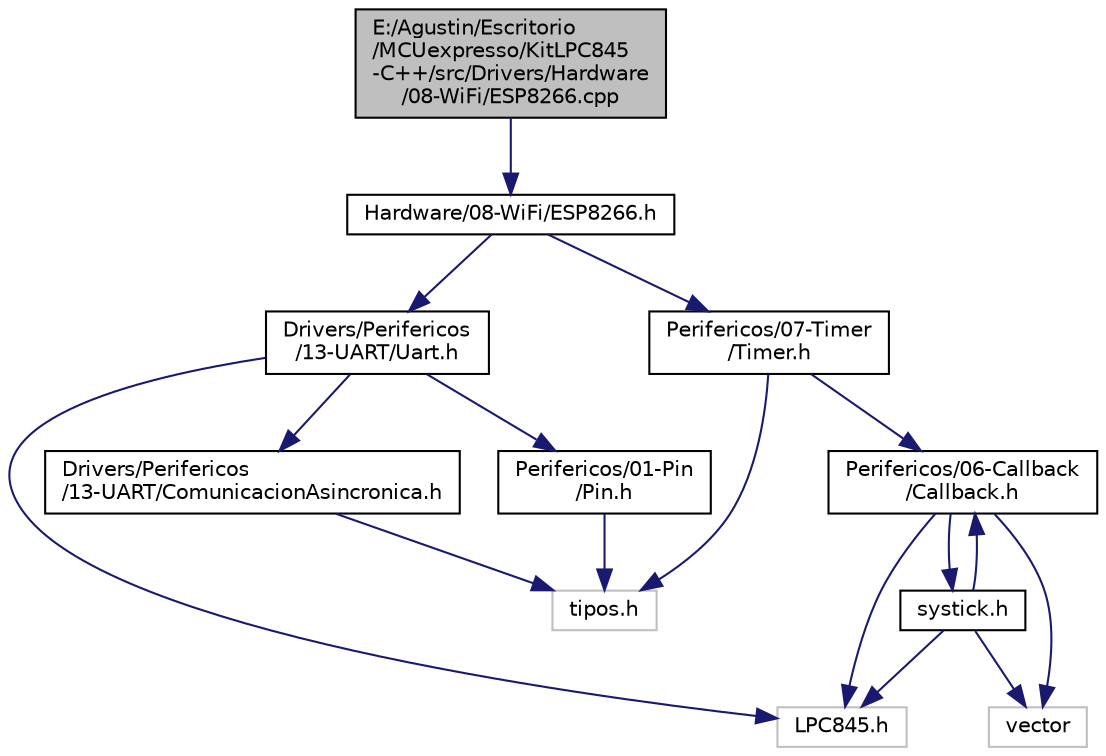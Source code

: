 digraph "E:/Agustin/Escritorio/MCUexpresso/KitLPC845-C++/src/Drivers/Hardware/08-WiFi/ESP8266.cpp"
{
 // LATEX_PDF_SIZE
  edge [fontname="Helvetica",fontsize="10",labelfontname="Helvetica",labelfontsize="10"];
  node [fontname="Helvetica",fontsize="10",shape=record];
  Node1 [label="E:/Agustin/Escritorio\l/MCUexpresso/KitLPC845\l-C++/src/Drivers/Hardware\l/08-WiFi/ESP8266.cpp",height=0.2,width=0.4,color="black", fillcolor="grey75", style="filled", fontcolor="black",tooltip="Breve descripcion del modulo."];
  Node1 -> Node2 [color="midnightblue",fontsize="10",style="solid",fontname="Helvetica"];
  Node2 [label="Hardware/08-WiFi/ESP8266.h",height=0.2,width=0.4,color="black", fillcolor="white", style="filled",URL="$_e_s_p8266_8h.html",tooltip="Breve descripción del Módulo."];
  Node2 -> Node3 [color="midnightblue",fontsize="10",style="solid",fontname="Helvetica"];
  Node3 [label="Drivers/Perifericos\l/13-UART/Uart.h",height=0.2,width=0.4,color="black", fillcolor="white", style="filled",URL="$_uart_8h.html",tooltip="Breve descripción del objetivo del Módulo."];
  Node3 -> Node4 [color="midnightblue",fontsize="10",style="solid",fontname="Helvetica"];
  Node4 [label="Drivers/Perifericos\l/13-UART/ComunicacionAsincronica.h",height=0.2,width=0.4,color="black", fillcolor="white", style="filled",URL="$_comunicacion_asincronica_8h.html",tooltip="Objeto base para la creacion de comunicaciones asincrónicas."];
  Node4 -> Node5 [color="midnightblue",fontsize="10",style="solid",fontname="Helvetica"];
  Node5 [label="tipos.h",height=0.2,width=0.4,color="grey75", fillcolor="white", style="filled",tooltip=" "];
  Node3 -> Node6 [color="midnightblue",fontsize="10",style="solid",fontname="Helvetica"];
  Node6 [label="Perifericos/01-Pin\l/Pin.h",height=0.2,width=0.4,color="black", fillcolor="white", style="filled",URL="$_pin_8h.html",tooltip="Clase Abstracta de cualquier pin del microcontrolador."];
  Node6 -> Node5 [color="midnightblue",fontsize="10",style="solid",fontname="Helvetica"];
  Node3 -> Node7 [color="midnightblue",fontsize="10",style="solid",fontname="Helvetica"];
  Node7 [label="LPC845.h",height=0.2,width=0.4,color="grey75", fillcolor="white", style="filled",tooltip=" "];
  Node2 -> Node8 [color="midnightblue",fontsize="10",style="solid",fontname="Helvetica"];
  Node8 [label="Perifericos/07-Timer\l/Timer.h",height=0.2,width=0.4,color="black", fillcolor="white", style="filled",URL="$_timer_8h.html",tooltip="Clase para creacion de temporizadores."];
  Node8 -> Node9 [color="midnightblue",fontsize="10",style="solid",fontname="Helvetica"];
  Node9 [label="Perifericos/06-Callback\l/Callback.h",height=0.2,width=0.4,color="black", fillcolor="white", style="filled",URL="$_callback_8h.html",tooltip="Clase virtual pura. Esta clase debe ser heredada por las clases que se tienen que enganchar del Systi..."];
  Node9 -> Node7 [color="midnightblue",fontsize="10",style="solid",fontname="Helvetica"];
  Node9 -> Node10 [color="midnightblue",fontsize="10",style="solid",fontname="Helvetica"];
  Node10 [label="vector",height=0.2,width=0.4,color="grey75", fillcolor="white", style="filled",tooltip=" "];
  Node9 -> Node11 [color="midnightblue",fontsize="10",style="solid",fontname="Helvetica"];
  Node11 [label="systick.h",height=0.2,width=0.4,color="black", fillcolor="white", style="filled",URL="$systick_8h.html",tooltip="Firmware del systick."];
  Node11 -> Node7 [color="midnightblue",fontsize="10",style="solid",fontname="Helvetica"];
  Node11 -> Node9 [color="midnightblue",fontsize="10",style="solid",fontname="Helvetica"];
  Node11 -> Node10 [color="midnightblue",fontsize="10",style="solid",fontname="Helvetica"];
  Node8 -> Node5 [color="midnightblue",fontsize="10",style="solid",fontname="Helvetica"];
}
